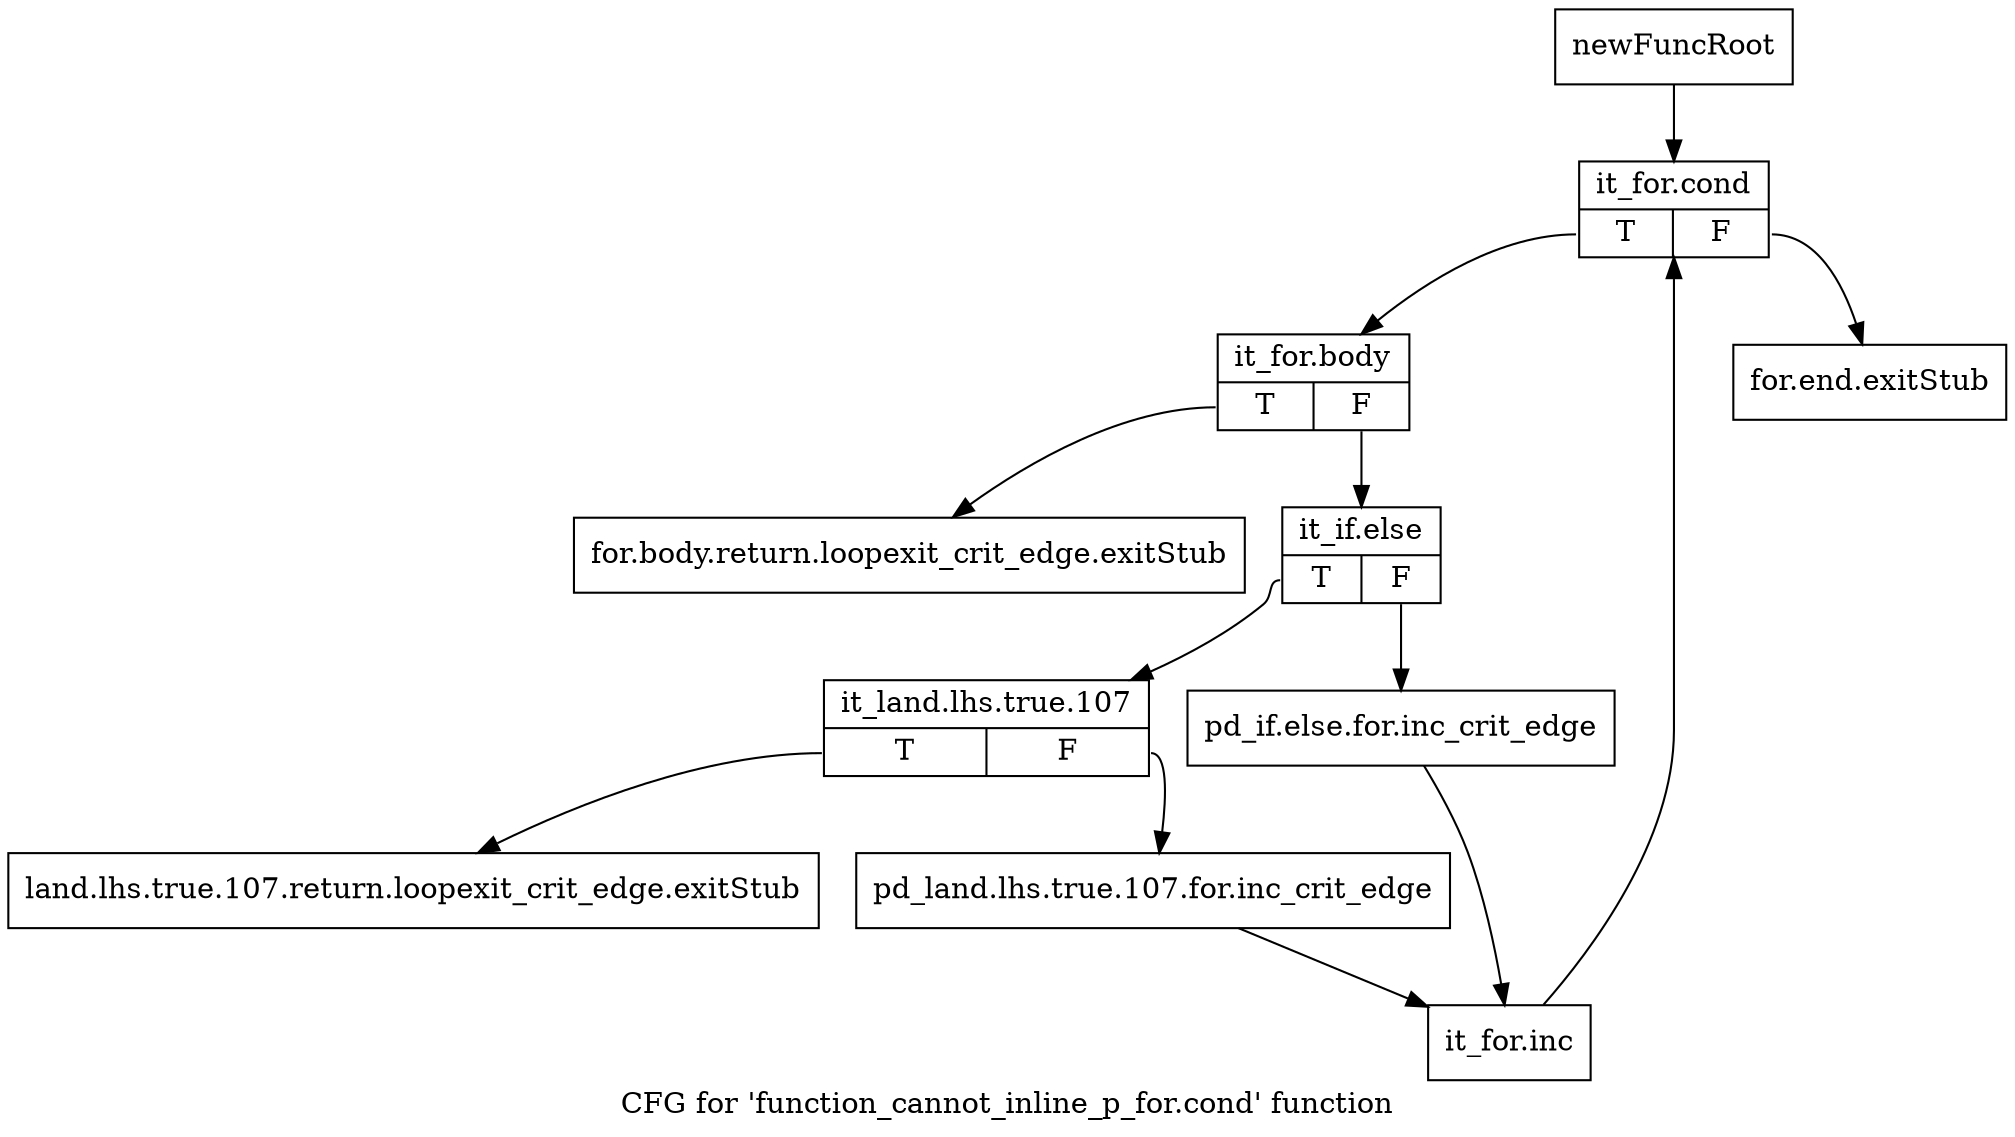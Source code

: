 digraph "CFG for 'function_cannot_inline_p_for.cond' function" {
	label="CFG for 'function_cannot_inline_p_for.cond' function";

	Node0xb2f5280 [shape=record,label="{newFuncRoot}"];
	Node0xb2f5280 -> Node0xb2f53c0;
	Node0xb2f52d0 [shape=record,label="{for.end.exitStub}"];
	Node0xb2f5320 [shape=record,label="{for.body.return.loopexit_crit_edge.exitStub}"];
	Node0xb2f5370 [shape=record,label="{land.lhs.true.107.return.loopexit_crit_edge.exitStub}"];
	Node0xb2f53c0 [shape=record,label="{it_for.cond|{<s0>T|<s1>F}}"];
	Node0xb2f53c0:s0 -> Node0xb2f5410;
	Node0xb2f53c0:s1 -> Node0xb2f52d0;
	Node0xb2f5410 [shape=record,label="{it_for.body|{<s0>T|<s1>F}}"];
	Node0xb2f5410:s0 -> Node0xb2f5320;
	Node0xb2f5410:s1 -> Node0xb2f5460;
	Node0xb2f5460 [shape=record,label="{it_if.else|{<s0>T|<s1>F}}"];
	Node0xb2f5460:s0 -> Node0xb2f5500;
	Node0xb2f5460:s1 -> Node0xb2f54b0;
	Node0xb2f54b0 [shape=record,label="{pd_if.else.for.inc_crit_edge}"];
	Node0xb2f54b0 -> Node0xb2f55a0;
	Node0xb2f5500 [shape=record,label="{it_land.lhs.true.107|{<s0>T|<s1>F}}"];
	Node0xb2f5500:s0 -> Node0xb2f5370;
	Node0xb2f5500:s1 -> Node0xb2f5550;
	Node0xb2f5550 [shape=record,label="{pd_land.lhs.true.107.for.inc_crit_edge}"];
	Node0xb2f5550 -> Node0xb2f55a0;
	Node0xb2f55a0 [shape=record,label="{it_for.inc}"];
	Node0xb2f55a0 -> Node0xb2f53c0;
}
